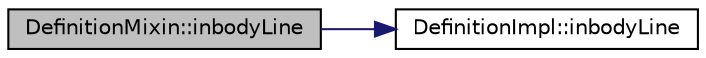 digraph "DefinitionMixin::inbodyLine"
{
 // LATEX_PDF_SIZE
  edge [fontname="Helvetica",fontsize="10",labelfontname="Helvetica",labelfontsize="10"];
  node [fontname="Helvetica",fontsize="10",shape=record];
  rankdir="LR";
  Node1 [label="DefinitionMixin::inbodyLine",height=0.2,width=0.4,color="black", fillcolor="grey75", style="filled", fontcolor="black",tooltip=" "];
  Node1 -> Node2 [color="midnightblue",fontsize="10",style="solid",fontname="Helvetica"];
  Node2 [label="DefinitionImpl::inbodyLine",height=0.2,width=0.4,color="black", fillcolor="white", style="filled",URL="$classDefinitionImpl.html#aad832ad347bf5411e0fcd43da2ec50ae",tooltip=" "];
}
